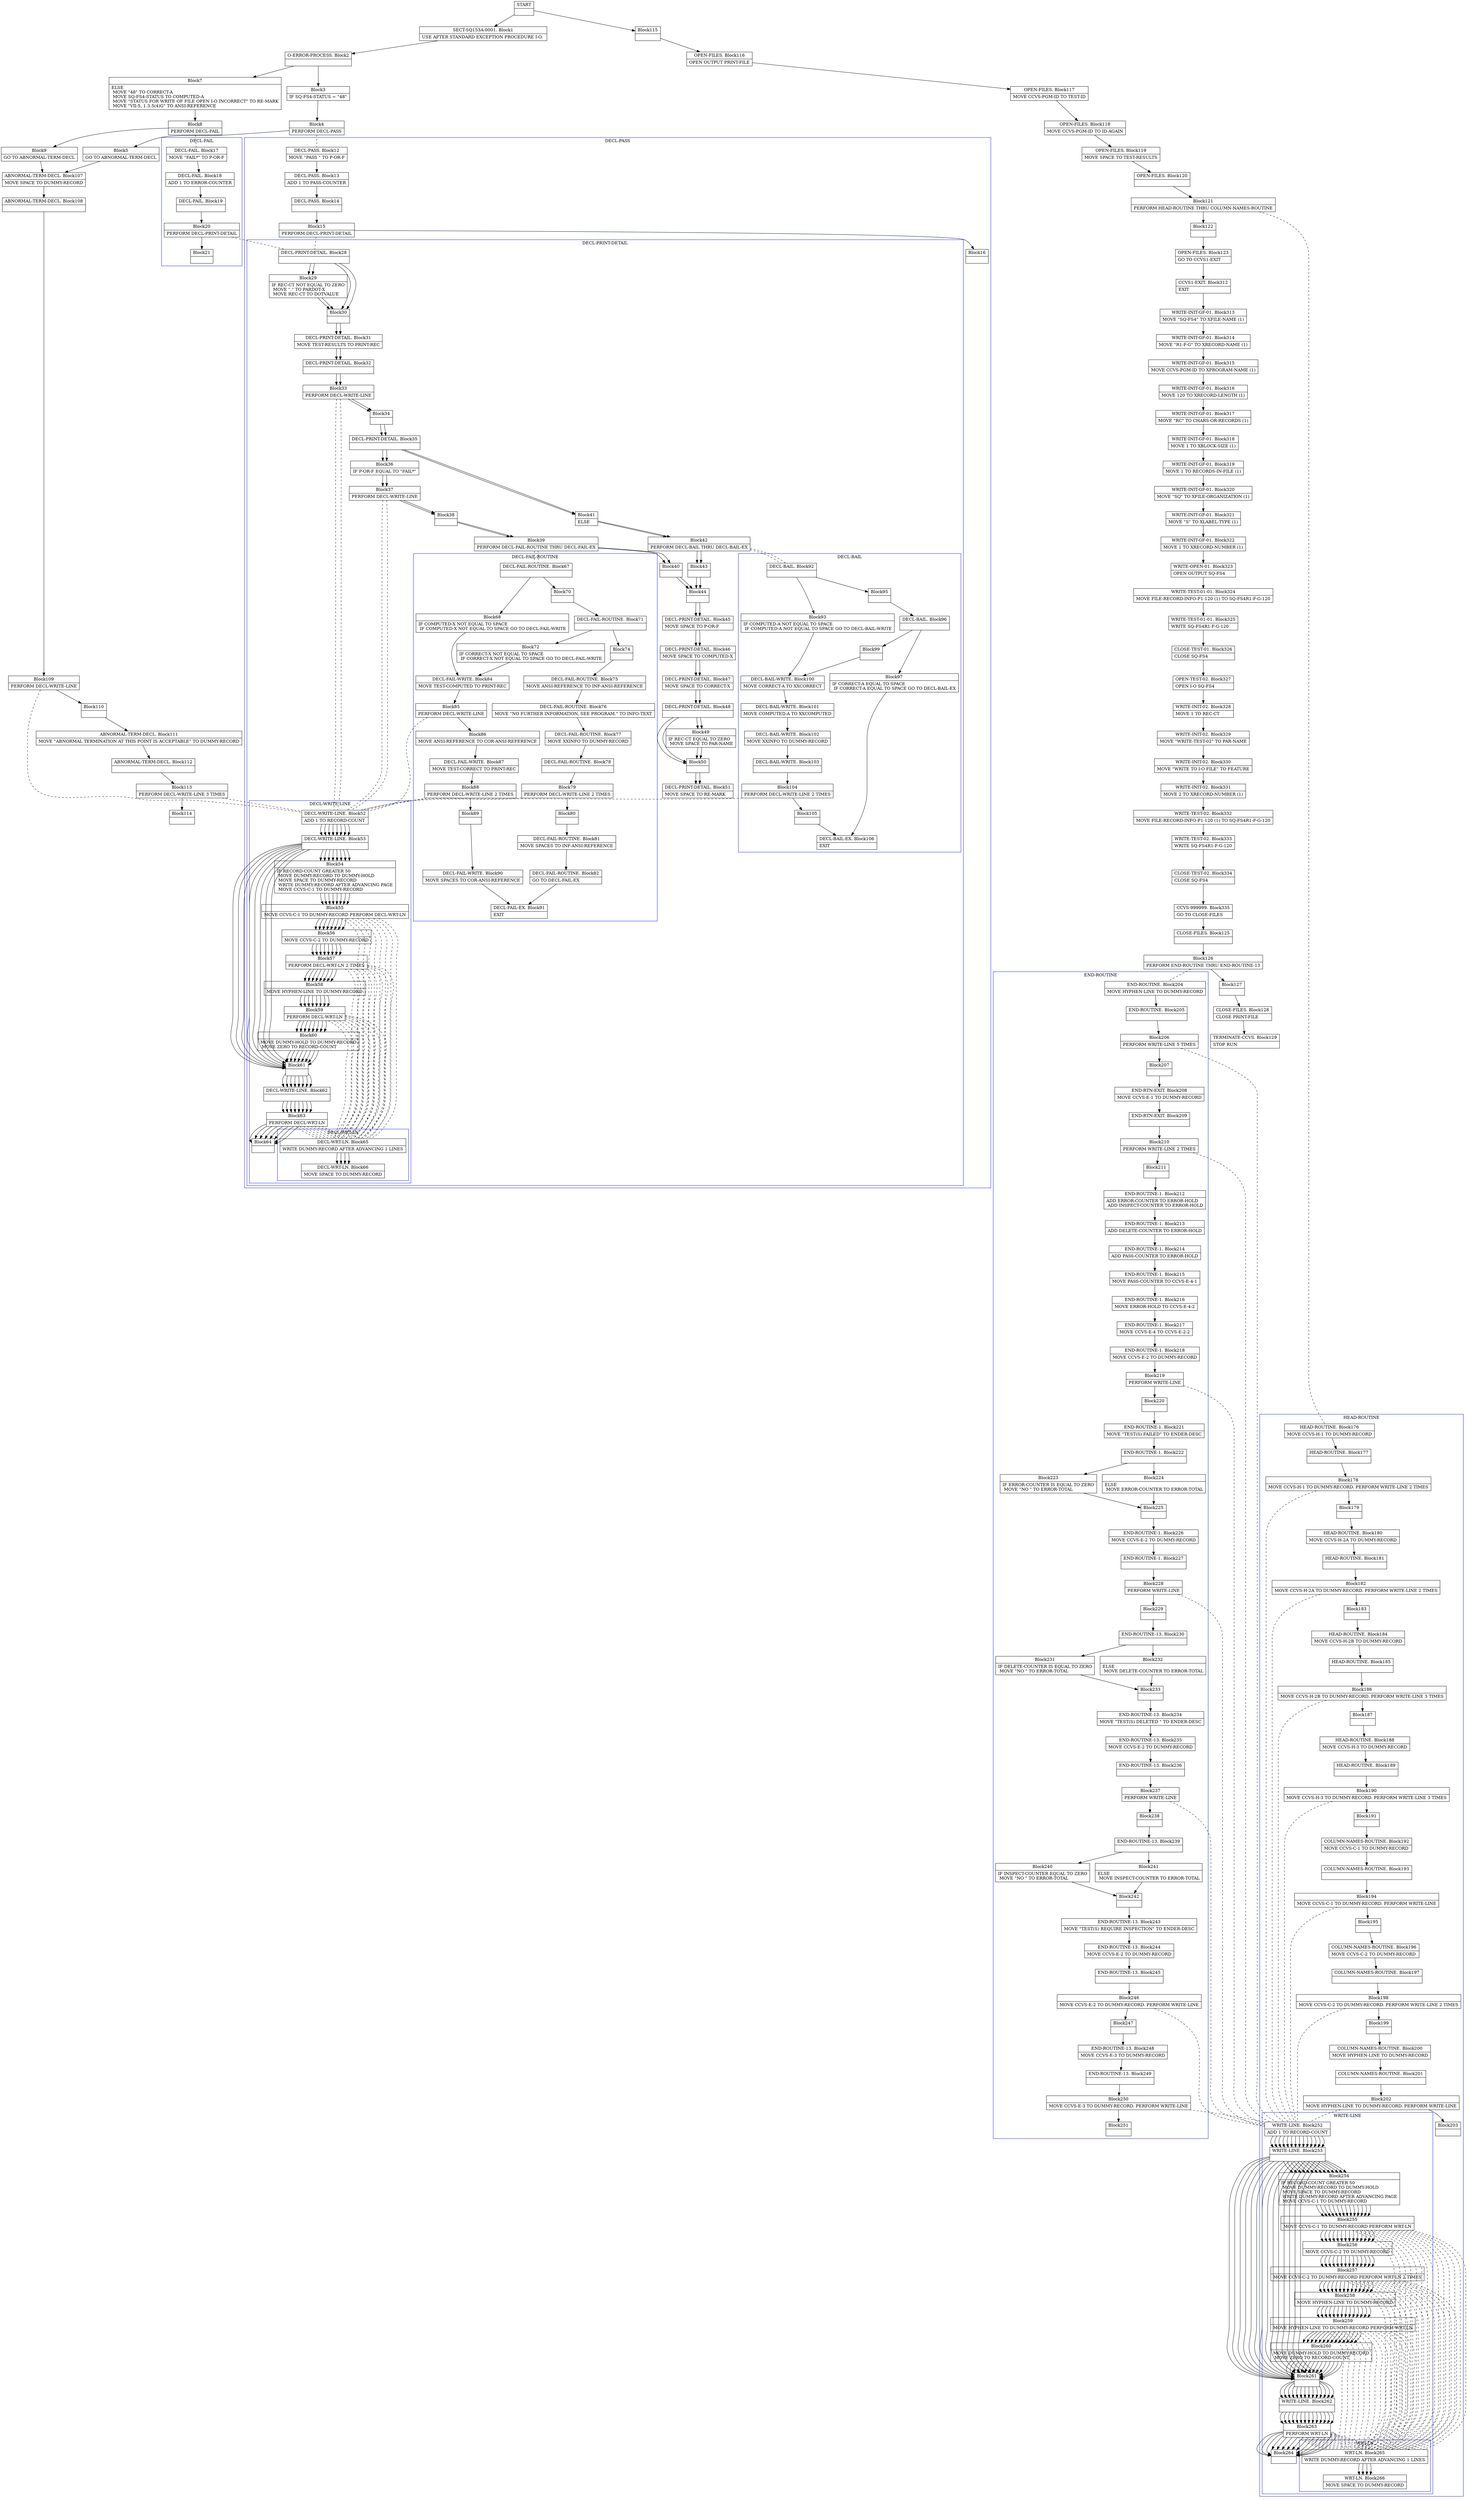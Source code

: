 digraph Cfg {
compound=true;
node [
shape = "record"
]

edge [
arrowtail = "empty"
]
Block0 [
label = "{START|}"
]
Block1 [
label = "{SECT-SQ153A-0001. Block1|    USE AFTER STANDARD EXCEPTION PROCEDURE I-O. \l}"
]
Block2 [
label = "{O-ERROR-PROCESS. Block2|}"
]
Block3 [
label = "{Block3|    IF SQ-FS4-STATUS = \"48\"\l}"
]
Block4 [
label = "{Block4|            PERFORM DECL-PASS\l}"
]
subgraph cluster_1{
color = blue;
label = "DECL-PASS";
Block12 [
label = "{DECL-PASS. Block12|    MOVE   \"PASS \" TO P-OR-F\l}"
]
Block13 [
label = "{DECL-PASS. Block13|    ADD     1 TO PASS-COUNTER\l}"
]
Block14 [
label = "{DECL-PASS. Block14|}"
]
Block15 [
label = "{Block15|    PERFORM DECL-PRINT-DETAIL\l}"
]
subgraph cluster_3{
color = blue;
label = "DECL-PRINT-DETAIL";
Block28 [
label = "{DECL-PRINT-DETAIL. Block28|}"
]
Block29 [
label = "{Block29|    IF REC-CT NOT EQUAL TO ZERO\l            MOVE \".\" TO PARDOT-X\l            MOVE REC-CT TO DOTVALUE\l}"
]
Block30 [
label = "{Block30|}"
]
Block31 [
label = "{DECL-PRINT-DETAIL. Block31|    MOVE    TEST-RESULTS TO PRINT-REC\l}"
]
Block32 [
label = "{DECL-PRINT-DETAIL. Block32|}"
]
Block33 [
label = "{Block33|    PERFORM DECL-WRITE-LINE\l}"
]
subgraph cluster_6{
color = blue;
label = "DECL-WRITE-LINE";
Block52 [
label = "{DECL-WRITE-LINE. Block52|    ADD     1 TO RECORD-COUNT\l}"
]
Block53 [
label = "{DECL-WRITE-LINE. Block53|}"
]
Block54 [
label = "{Block54|    IF RECORD-COUNT GREATER 50\l        MOVE    DUMMY-RECORD TO DUMMY-HOLD\l        MOVE    SPACE TO DUMMY-RECORD\l        WRITE   DUMMY-RECORD AFTER ADVANCING PAGE\l        MOVE    CCVS-C-1 TO DUMMY-RECORD\l}"
]
Block55 [
label = "{Block55|        MOVE    CCVS-C-1 TO DUMMY-RECORD PERFORM DECL-WRT-LN\l}"
]
subgraph cluster_10{
color = blue;
label = "DECL-WRT-LN";
Block65 [
label = "{DECL-WRT-LN. Block65|    WRITE   DUMMY-RECORD AFTER ADVANCING 1 LINES\l}"
]
Block66 [
label = "{DECL-WRT-LN. Block66|    MOVE    SPACE TO DUMMY-RECORD\l}"
]
Block65 -> Block66

}
Block55 -> Block65 [style=dashed, arrowhead=none]

Block56 [
label = "{Block56|        MOVE    CCVS-C-2 TO DUMMY-RECORD\l}"
]
Block57 [
label = "{Block57|        PERFORM DECL-WRT-LN 2 TIMES\l}"
]
subgraph cluster_11{
color = blue;
label = "DECL-WRT-LN";
Block65 [
label = "{DECL-WRT-LN. Block65|    WRITE   DUMMY-RECORD AFTER ADVANCING 1 LINES\l}"
]
Block66 [
label = "{DECL-WRT-LN. Block66|    MOVE    SPACE TO DUMMY-RECORD\l}"
]
Block65 -> Block66

}
Block57 -> Block65 [style=dashed, arrowhead=none]

Block58 [
label = "{Block58|        MOVE    HYPHEN-LINE TO DUMMY-RECORD\l}"
]
Block59 [
label = "{Block59|        PERFORM DECL-WRT-LN\l}"
]
subgraph cluster_12{
color = blue;
label = "DECL-WRT-LN";
Block65 [
label = "{DECL-WRT-LN. Block65|    WRITE   DUMMY-RECORD AFTER ADVANCING 1 LINES\l}"
]
Block66 [
label = "{DECL-WRT-LN. Block66|    MOVE    SPACE TO DUMMY-RECORD\l}"
]
Block65 -> Block66

}
Block59 -> Block65 [style=dashed, arrowhead=none]

Block60 [
label = "{Block60|        MOVE    DUMMY-HOLD TO DUMMY-RECORD\l        MOVE    ZERO TO RECORD-COUNT\l}"
]
Block61 [
label = "{Block61|}"
]
Block62 [
label = "{DECL-WRITE-LINE. Block62|}"
]
Block63 [
label = "{Block63|    PERFORM DECL-WRT-LN\l}"
]
subgraph cluster_13{
color = blue;
label = "DECL-WRT-LN";
Block65 [
label = "{DECL-WRT-LN. Block65|    WRITE   DUMMY-RECORD AFTER ADVANCING 1 LINES\l}"
]
Block66 [
label = "{DECL-WRT-LN. Block66|    MOVE    SPACE TO DUMMY-RECORD\l}"
]
Block65 -> Block66

}
Block63 -> Block65 [style=dashed, arrowhead=none]

Block64 [
label = "{Block64|}"
]
Block52 -> Block53
Block53 -> Block54
Block53 -> Block61
Block54 -> Block55
Block55 -> Block56
Block56 -> Block57
Block57 -> Block58
Block58 -> Block59
Block59 -> Block60
Block60 -> Block61
Block61 -> Block62
Block62 -> Block63
Block63 -> Block64

}
Block33 -> Block52 [style=dashed, arrowhead=none]

Block34 [
label = "{Block34|}"
]
Block35 [
label = "{DECL-PRINT-DETAIL. Block35|}"
]
Block36 [
label = "{Block36|    IF P-OR-F EQUAL TO \"FAIL*\"\l}"
]
Block37 [
label = "{Block37|        PERFORM DECL-WRITE-LINE\l}"
]
subgraph cluster_7{
color = blue;
label = "DECL-WRITE-LINE";
Block52 [
label = "{DECL-WRITE-LINE. Block52|    ADD     1 TO RECORD-COUNT\l}"
]
Block53 [
label = "{DECL-WRITE-LINE. Block53|}"
]
Block54 [
label = "{Block54|    IF RECORD-COUNT GREATER 50\l        MOVE    DUMMY-RECORD TO DUMMY-HOLD\l        MOVE    SPACE TO DUMMY-RECORD\l        WRITE   DUMMY-RECORD AFTER ADVANCING PAGE\l        MOVE    CCVS-C-1 TO DUMMY-RECORD\l}"
]
Block55 [
label = "{Block55|        MOVE    CCVS-C-1 TO DUMMY-RECORD PERFORM DECL-WRT-LN\l}"
]
Block55 -> Block65 [style=dashed, arrowhead=none]

Block56 [
label = "{Block56|        MOVE    CCVS-C-2 TO DUMMY-RECORD\l}"
]
Block57 [
label = "{Block57|        PERFORM DECL-WRT-LN 2 TIMES\l}"
]
Block57 -> Block65 [style=dashed, arrowhead=none]

Block58 [
label = "{Block58|        MOVE    HYPHEN-LINE TO DUMMY-RECORD\l}"
]
Block59 [
label = "{Block59|        PERFORM DECL-WRT-LN\l}"
]
Block59 -> Block65 [style=dashed, arrowhead=none]

Block60 [
label = "{Block60|        MOVE    DUMMY-HOLD TO DUMMY-RECORD\l        MOVE    ZERO TO RECORD-COUNT\l}"
]
Block61 [
label = "{Block61|}"
]
Block62 [
label = "{DECL-WRITE-LINE. Block62|}"
]
Block63 [
label = "{Block63|    PERFORM DECL-WRT-LN\l}"
]
Block63 -> Block65 [style=dashed, arrowhead=none]

Block64 [
label = "{Block64|}"
]
Block52 -> Block53
Block53 -> Block54
Block53 -> Block61
Block54 -> Block55
Block55 -> Block56
Block56 -> Block57
Block57 -> Block58
Block58 -> Block59
Block59 -> Block60
Block60 -> Block61
Block61 -> Block62
Block62 -> Block63
Block63 -> Block64

}
Block37 -> Block52 [style=dashed, arrowhead=none]

Block38 [
label = "{Block38|}"
]
Block39 [
label = "{Block39|        PERFORM DECL-FAIL-ROUTINE THRU DECL-FAIL-EX\l}"
]
subgraph cluster_8{
color = blue;
label = "DECL-FAIL-ROUTINE";
Block67 [
label = "{DECL-FAIL-ROUTINE. Block67|}"
]
Block68 [
label = "{Block68|    IF COMPUTED-X NOT EQUAL TO SPACE\l    IF COMPUTED-X NOT EQUAL TO SPACE GO TO DECL-FAIL-WRITE\l}"
]
Block84 [
label = "{DECL-FAIL-WRITE. Block84|    MOVE    TEST-COMPUTED TO PRINT-REC\l}"
]
Block85 [
label = "{Block85|    PERFORM DECL-WRITE-LINE\l}"
]
subgraph cluster_15{
color = blue;
label = "DECL-WRITE-LINE";
Block52 [
label = "{DECL-WRITE-LINE. Block52|    ADD     1 TO RECORD-COUNT\l}"
]
Block53 [
label = "{DECL-WRITE-LINE. Block53|}"
]
Block54 [
label = "{Block54|    IF RECORD-COUNT GREATER 50\l        MOVE    DUMMY-RECORD TO DUMMY-HOLD\l        MOVE    SPACE TO DUMMY-RECORD\l        WRITE   DUMMY-RECORD AFTER ADVANCING PAGE\l        MOVE    CCVS-C-1 TO DUMMY-RECORD\l}"
]
Block55 [
label = "{Block55|        MOVE    CCVS-C-1 TO DUMMY-RECORD PERFORM DECL-WRT-LN\l}"
]
Block55 -> Block65 [style=dashed, arrowhead=none]

Block56 [
label = "{Block56|        MOVE    CCVS-C-2 TO DUMMY-RECORD\l}"
]
Block57 [
label = "{Block57|        PERFORM DECL-WRT-LN 2 TIMES\l}"
]
Block57 -> Block65 [style=dashed, arrowhead=none]

Block58 [
label = "{Block58|        MOVE    HYPHEN-LINE TO DUMMY-RECORD\l}"
]
Block59 [
label = "{Block59|        PERFORM DECL-WRT-LN\l}"
]
Block59 -> Block65 [style=dashed, arrowhead=none]

Block60 [
label = "{Block60|        MOVE    DUMMY-HOLD TO DUMMY-RECORD\l        MOVE    ZERO TO RECORD-COUNT\l}"
]
Block61 [
label = "{Block61|}"
]
Block62 [
label = "{DECL-WRITE-LINE. Block62|}"
]
Block63 [
label = "{Block63|    PERFORM DECL-WRT-LN\l}"
]
Block63 -> Block65 [style=dashed, arrowhead=none]

Block64 [
label = "{Block64|}"
]
Block52 -> Block53
Block53 -> Block54
Block53 -> Block61
Block54 -> Block55
Block55 -> Block56
Block56 -> Block57
Block57 -> Block58
Block58 -> Block59
Block59 -> Block60
Block60 -> Block61
Block61 -> Block62
Block62 -> Block63
Block63 -> Block64

}
Block85 -> Block52 [style=dashed, arrowhead=none]

Block86 [
label = "{Block86|    MOVE    ANSI-REFERENCE TO COR-ANSI-REFERENCE\l}"
]
Block87 [
label = "{DECL-FAIL-WRITE. Block87|    MOVE    TEST-CORRECT TO PRINT-REC\l}"
]
Block88 [
label = "{Block88|    PERFORM DECL-WRITE-LINE 2 TIMES\l}"
]
subgraph cluster_16{
color = blue;
label = "DECL-WRITE-LINE";
Block52 [
label = "{DECL-WRITE-LINE. Block52|    ADD     1 TO RECORD-COUNT\l}"
]
Block53 [
label = "{DECL-WRITE-LINE. Block53|}"
]
Block54 [
label = "{Block54|    IF RECORD-COUNT GREATER 50\l        MOVE    DUMMY-RECORD TO DUMMY-HOLD\l        MOVE    SPACE TO DUMMY-RECORD\l        WRITE   DUMMY-RECORD AFTER ADVANCING PAGE\l        MOVE    CCVS-C-1 TO DUMMY-RECORD\l}"
]
Block55 [
label = "{Block55|        MOVE    CCVS-C-1 TO DUMMY-RECORD PERFORM DECL-WRT-LN\l}"
]
Block55 -> Block65 [style=dashed, arrowhead=none]

Block56 [
label = "{Block56|        MOVE    CCVS-C-2 TO DUMMY-RECORD\l}"
]
Block57 [
label = "{Block57|        PERFORM DECL-WRT-LN 2 TIMES\l}"
]
Block57 -> Block65 [style=dashed, arrowhead=none]

Block58 [
label = "{Block58|        MOVE    HYPHEN-LINE TO DUMMY-RECORD\l}"
]
Block59 [
label = "{Block59|        PERFORM DECL-WRT-LN\l}"
]
Block59 -> Block65 [style=dashed, arrowhead=none]

Block60 [
label = "{Block60|        MOVE    DUMMY-HOLD TO DUMMY-RECORD\l        MOVE    ZERO TO RECORD-COUNT\l}"
]
Block61 [
label = "{Block61|}"
]
Block62 [
label = "{DECL-WRITE-LINE. Block62|}"
]
Block63 [
label = "{Block63|    PERFORM DECL-WRT-LN\l}"
]
Block63 -> Block65 [style=dashed, arrowhead=none]

Block64 [
label = "{Block64|}"
]
Block52 -> Block53
Block53 -> Block54
Block53 -> Block61
Block54 -> Block55
Block55 -> Block56
Block56 -> Block57
Block57 -> Block58
Block58 -> Block59
Block59 -> Block60
Block60 -> Block61
Block61 -> Block62
Block62 -> Block63
Block63 -> Block64

}
Block88 -> Block52 [style=dashed, arrowhead=none]

Block89 [
label = "{Block89|}"
]
Block90 [
label = "{DECL-FAIL-WRITE. Block90|    MOVE    SPACES TO COR-ANSI-REFERENCE\l}"
]
Block91 [
label = "{DECL-FAIL-EX. Block91|    EXIT\l}"
]
Block70 [
label = "{Block70|}"
]
Block71 [
label = "{DECL-FAIL-ROUTINE. Block71|}"
]
Block72 [
label = "{Block72|    IF CORRECT-X NOT EQUAL TO SPACE\l    IF CORRECT-X NOT EQUAL TO SPACE GO TO DECL-FAIL-WRITE\l}"
]
Block74 [
label = "{Block74|}"
]
Block75 [
label = "{DECL-FAIL-ROUTINE. Block75|    MOVE    ANSI-REFERENCE TO INF-ANSI-REFERENCE\l}"
]
Block76 [
label = "{DECL-FAIL-ROUTINE. Block76|    MOVE   \"NO FURTHER INFORMATION, SEE PROGRAM.\" TO INFO-TEXT\l}"
]
Block77 [
label = "{DECL-FAIL-ROUTINE. Block77|    MOVE    XXINFO TO DUMMY-RECORD\l}"
]
Block78 [
label = "{DECL-FAIL-ROUTINE. Block78|}"
]
Block79 [
label = "{Block79|    PERFORM DECL-WRITE-LINE 2 TIMES\l}"
]
subgraph cluster_14{
color = blue;
label = "DECL-WRITE-LINE";
Block52 [
label = "{DECL-WRITE-LINE. Block52|    ADD     1 TO RECORD-COUNT\l}"
]
Block53 [
label = "{DECL-WRITE-LINE. Block53|}"
]
Block54 [
label = "{Block54|    IF RECORD-COUNT GREATER 50\l        MOVE    DUMMY-RECORD TO DUMMY-HOLD\l        MOVE    SPACE TO DUMMY-RECORD\l        WRITE   DUMMY-RECORD AFTER ADVANCING PAGE\l        MOVE    CCVS-C-1 TO DUMMY-RECORD\l}"
]
Block55 [
label = "{Block55|        MOVE    CCVS-C-1 TO DUMMY-RECORD PERFORM DECL-WRT-LN\l}"
]
Block55 -> Block65 [style=dashed, arrowhead=none]

Block56 [
label = "{Block56|        MOVE    CCVS-C-2 TO DUMMY-RECORD\l}"
]
Block57 [
label = "{Block57|        PERFORM DECL-WRT-LN 2 TIMES\l}"
]
Block57 -> Block65 [style=dashed, arrowhead=none]

Block58 [
label = "{Block58|        MOVE    HYPHEN-LINE TO DUMMY-RECORD\l}"
]
Block59 [
label = "{Block59|        PERFORM DECL-WRT-LN\l}"
]
Block59 -> Block65 [style=dashed, arrowhead=none]

Block60 [
label = "{Block60|        MOVE    DUMMY-HOLD TO DUMMY-RECORD\l        MOVE    ZERO TO RECORD-COUNT\l}"
]
Block61 [
label = "{Block61|}"
]
Block62 [
label = "{DECL-WRITE-LINE. Block62|}"
]
Block63 [
label = "{Block63|    PERFORM DECL-WRT-LN\l}"
]
Block63 -> Block65 [style=dashed, arrowhead=none]

Block64 [
label = "{Block64|}"
]
Block52 -> Block53
Block53 -> Block54
Block53 -> Block61
Block54 -> Block55
Block55 -> Block56
Block56 -> Block57
Block57 -> Block58
Block58 -> Block59
Block59 -> Block60
Block60 -> Block61
Block61 -> Block62
Block62 -> Block63
Block63 -> Block64

}
Block79 -> Block52 [style=dashed, arrowhead=none]

Block80 [
label = "{Block80|}"
]
Block81 [
label = "{DECL-FAIL-ROUTINE. Block81|    MOVE    SPACES TO INF-ANSI-REFERENCE\l}"
]
Block82 [
label = "{DECL-FAIL-ROUTINE. Block82|    GO TO   DECL-FAIL-EX\l}"
]
Block67 -> Block68
Block67 -> Block70
Block68 -> Block84
Block84 -> Block85
Block85 -> Block86
Block86 -> Block87
Block87 -> Block88
Block88 -> Block89
Block89 -> Block90
Block90 -> Block91
Block70 -> Block71
Block71 -> Block72
Block71 -> Block74
Block72 -> Block84
Block74 -> Block75
Block75 -> Block76
Block76 -> Block77
Block77 -> Block78
Block78 -> Block79
Block79 -> Block80
Block80 -> Block81
Block81 -> Block82
Block82 -> Block91

}
Block39 -> Block67 [style=dashed, arrowhead=none]

Block40 [
label = "{Block40|}"
]
Block44 [
label = "{Block44|}"
]
Block45 [
label = "{DECL-PRINT-DETAIL. Block45|    MOVE    SPACE TO P-OR-F\l}"
]
Block46 [
label = "{DECL-PRINT-DETAIL. Block46|    MOVE    SPACE TO COMPUTED-X\l}"
]
Block47 [
label = "{DECL-PRINT-DETAIL. Block47|    MOVE    SPACE TO CORRECT-X\l}"
]
Block48 [
label = "{DECL-PRINT-DETAIL. Block48|}"
]
Block49 [
label = "{Block49|    IF REC-CT EQUAL TO ZERO\l        MOVE    SPACE TO PAR-NAME\l}"
]
Block50 [
label = "{Block50|}"
]
Block51 [
label = "{DECL-PRINT-DETAIL. Block51|    MOVE    SPACE TO RE-MARK\l}"
]
Block41 [
label = "{Block41|    ELSE\l}"
]
Block42 [
label = "{Block42|        PERFORM DECL-BAIL THRU DECL-BAIL-EX\l}"
]
subgraph cluster_9{
color = blue;
label = "DECL-BAIL";
Block92 [
label = "{DECL-BAIL. Block92|}"
]
Block93 [
label = "{Block93|    IF COMPUTED-A NOT EQUAL TO SPACE\l    IF COMPUTED-A NOT EQUAL TO SPACE GO TO DECL-BAIL-WRITE\l}"
]
Block100 [
label = "{DECL-BAIL-WRITE. Block100|    MOVE    CORRECT-A TO XXCORRECT\l}"
]
Block101 [
label = "{DECL-BAIL-WRITE. Block101|    MOVE    COMPUTED-A TO XXCOMPUTED\l}"
]
Block102 [
label = "{DECL-BAIL-WRITE. Block102|    MOVE    XXINFO TO DUMMY-RECORD\l}"
]
Block103 [
label = "{DECL-BAIL-WRITE. Block103|}"
]
Block104 [
label = "{Block104|    PERFORM DECL-WRITE-LINE 2 TIMES\l}"
]
subgraph cluster_17{
color = blue;
label = "DECL-WRITE-LINE";
Block52 [
label = "{DECL-WRITE-LINE. Block52|    ADD     1 TO RECORD-COUNT\l}"
]
Block53 [
label = "{DECL-WRITE-LINE. Block53|}"
]
Block54 [
label = "{Block54|    IF RECORD-COUNT GREATER 50\l        MOVE    DUMMY-RECORD TO DUMMY-HOLD\l        MOVE    SPACE TO DUMMY-RECORD\l        WRITE   DUMMY-RECORD AFTER ADVANCING PAGE\l        MOVE    CCVS-C-1 TO DUMMY-RECORD\l}"
]
Block55 [
label = "{Block55|        MOVE    CCVS-C-1 TO DUMMY-RECORD PERFORM DECL-WRT-LN\l}"
]
Block55 -> Block65 [style=dashed, arrowhead=none]

Block56 [
label = "{Block56|        MOVE    CCVS-C-2 TO DUMMY-RECORD\l}"
]
Block57 [
label = "{Block57|        PERFORM DECL-WRT-LN 2 TIMES\l}"
]
Block57 -> Block65 [style=dashed, arrowhead=none]

Block58 [
label = "{Block58|        MOVE    HYPHEN-LINE TO DUMMY-RECORD\l}"
]
Block59 [
label = "{Block59|        PERFORM DECL-WRT-LN\l}"
]
Block59 -> Block65 [style=dashed, arrowhead=none]

Block60 [
label = "{Block60|        MOVE    DUMMY-HOLD TO DUMMY-RECORD\l        MOVE    ZERO TO RECORD-COUNT\l}"
]
Block61 [
label = "{Block61|}"
]
Block62 [
label = "{DECL-WRITE-LINE. Block62|}"
]
Block63 [
label = "{Block63|    PERFORM DECL-WRT-LN\l}"
]
Block63 -> Block65 [style=dashed, arrowhead=none]

Block64 [
label = "{Block64|}"
]
Block52 -> Block53
Block53 -> Block54
Block53 -> Block61
Block54 -> Block55
Block55 -> Block56
Block56 -> Block57
Block57 -> Block58
Block58 -> Block59
Block59 -> Block60
Block60 -> Block61
Block61 -> Block62
Block62 -> Block63
Block63 -> Block64

}
Block104 -> Block52 [style=dashed, arrowhead=none]

Block105 [
label = "{Block105|}"
]
Block106 [
label = "{DECL-BAIL-EX. Block106|    EXIT\l}"
]
Block95 [
label = "{Block95|}"
]
Block96 [
label = "{DECL-BAIL. Block96|}"
]
Block97 [
label = "{Block97|    IF CORRECT-A EQUAL TO SPACE\l    IF CORRECT-A EQUAL TO SPACE GO TO DECL-BAIL-EX\l}"
]
Block99 [
label = "{Block99|}"
]
Block92 -> Block93
Block92 -> Block95
Block93 -> Block100
Block100 -> Block101
Block101 -> Block102
Block102 -> Block103
Block103 -> Block104
Block104 -> Block105
Block105 -> Block106
Block95 -> Block96
Block96 -> Block97
Block96 -> Block99
Block97 -> Block106
Block99 -> Block100

}
Block42 -> Block92 [style=dashed, arrowhead=none]

Block43 [
label = "{Block43|}"
]
Block28 -> Block29
Block28 -> Block30
Block29 -> Block30
Block30 -> Block31
Block31 -> Block32
Block32 -> Block33
Block33 -> Block34
Block34 -> Block35
Block35 -> Block36
Block35 -> Block41
Block36 -> Block37
Block37 -> Block38
Block38 -> Block39
Block39 -> Block40
Block40 -> Block44
Block44 -> Block45
Block45 -> Block46
Block46 -> Block47
Block47 -> Block48
Block48 -> Block49
Block48 -> Block50
Block49 -> Block50
Block50 -> Block51
Block41 -> Block42
Block42 -> Block43
Block43 -> Block44

}
Block15 -> Block28 [style=dashed, arrowhead=none]

Block16 [
label = "{Block16|}"
]
Block12 -> Block13
Block13 -> Block14
Block14 -> Block15
Block15 -> Block16

}
Block4 -> Block12 [style=dashed, arrowhead=none]

Block5 [
label = "{Block5|            GO TO ABNORMAL-TERM-DECL\l}"
]
Block107 [
label = "{ABNORMAL-TERM-DECL. Block107|    MOVE SPACE TO DUMMY-RECORD\l}"
]
Block108 [
label = "{ABNORMAL-TERM-DECL. Block108|}"
]
Block109 [
label = "{Block109|    PERFORM DECL-WRITE-LINE\l}"
]
subgraph cluster_18{
color = blue;
label = "DECL-WRITE-LINE";
Block52 [
label = "{DECL-WRITE-LINE. Block52|    ADD     1 TO RECORD-COUNT\l}"
]
Block53 [
label = "{DECL-WRITE-LINE. Block53|}"
]
Block54 [
label = "{Block54|    IF RECORD-COUNT GREATER 50\l        MOVE    DUMMY-RECORD TO DUMMY-HOLD\l        MOVE    SPACE TO DUMMY-RECORD\l        WRITE   DUMMY-RECORD AFTER ADVANCING PAGE\l        MOVE    CCVS-C-1 TO DUMMY-RECORD\l}"
]
Block55 [
label = "{Block55|        MOVE    CCVS-C-1 TO DUMMY-RECORD PERFORM DECL-WRT-LN\l}"
]
Block55 -> Block65 [style=dashed, arrowhead=none]

Block56 [
label = "{Block56|        MOVE    CCVS-C-2 TO DUMMY-RECORD\l}"
]
Block57 [
label = "{Block57|        PERFORM DECL-WRT-LN 2 TIMES\l}"
]
Block57 -> Block65 [style=dashed, arrowhead=none]

Block58 [
label = "{Block58|        MOVE    HYPHEN-LINE TO DUMMY-RECORD\l}"
]
Block59 [
label = "{Block59|        PERFORM DECL-WRT-LN\l}"
]
Block59 -> Block65 [style=dashed, arrowhead=none]

Block60 [
label = "{Block60|        MOVE    DUMMY-HOLD TO DUMMY-RECORD\l        MOVE    ZERO TO RECORD-COUNT\l}"
]
Block61 [
label = "{Block61|}"
]
Block62 [
label = "{DECL-WRITE-LINE. Block62|}"
]
Block63 [
label = "{Block63|    PERFORM DECL-WRT-LN\l}"
]
Block63 -> Block65 [style=dashed, arrowhead=none]

Block64 [
label = "{Block64|}"
]
Block52 -> Block53
Block53 -> Block54
Block53 -> Block61
Block54 -> Block55
Block55 -> Block56
Block56 -> Block57
Block57 -> Block58
Block58 -> Block59
Block59 -> Block60
Block60 -> Block61
Block61 -> Block62
Block62 -> Block63
Block63 -> Block64

}
Block109 -> Block52 [style=dashed, arrowhead=none]

Block110 [
label = "{Block110|}"
]
Block111 [
label = "{ABNORMAL-TERM-DECL. Block111|    MOVE \"ABNORMAL TERMINATION AT THIS POINT IS ACCEPTABLE\"              TO DUMMY-RECORD\l}"
]
Block112 [
label = "{ABNORMAL-TERM-DECL. Block112|}"
]
Block113 [
label = "{Block113|    PERFORM DECL-WRITE-LINE 3 TIMES\l}"
]
subgraph cluster_19{
color = blue;
label = "DECL-WRITE-LINE";
Block52 [
label = "{DECL-WRITE-LINE. Block52|    ADD     1 TO RECORD-COUNT\l}"
]
Block53 [
label = "{DECL-WRITE-LINE. Block53|}"
]
Block54 [
label = "{Block54|    IF RECORD-COUNT GREATER 50\l        MOVE    DUMMY-RECORD TO DUMMY-HOLD\l        MOVE    SPACE TO DUMMY-RECORD\l        WRITE   DUMMY-RECORD AFTER ADVANCING PAGE\l        MOVE    CCVS-C-1 TO DUMMY-RECORD\l}"
]
Block55 [
label = "{Block55|        MOVE    CCVS-C-1 TO DUMMY-RECORD PERFORM DECL-WRT-LN\l}"
]
Block55 -> Block65 [style=dashed, arrowhead=none]

Block56 [
label = "{Block56|        MOVE    CCVS-C-2 TO DUMMY-RECORD\l}"
]
Block57 [
label = "{Block57|        PERFORM DECL-WRT-LN 2 TIMES\l}"
]
Block57 -> Block65 [style=dashed, arrowhead=none]

Block58 [
label = "{Block58|        MOVE    HYPHEN-LINE TO DUMMY-RECORD\l}"
]
Block59 [
label = "{Block59|        PERFORM DECL-WRT-LN\l}"
]
Block59 -> Block65 [style=dashed, arrowhead=none]

Block60 [
label = "{Block60|        MOVE    DUMMY-HOLD TO DUMMY-RECORD\l        MOVE    ZERO TO RECORD-COUNT\l}"
]
Block61 [
label = "{Block61|}"
]
Block62 [
label = "{DECL-WRITE-LINE. Block62|}"
]
Block63 [
label = "{Block63|    PERFORM DECL-WRT-LN\l}"
]
Block63 -> Block65 [style=dashed, arrowhead=none]

Block64 [
label = "{Block64|}"
]
Block52 -> Block53
Block53 -> Block54
Block53 -> Block61
Block54 -> Block55
Block55 -> Block56
Block56 -> Block57
Block57 -> Block58
Block58 -> Block59
Block59 -> Block60
Block60 -> Block61
Block61 -> Block62
Block62 -> Block63
Block63 -> Block64

}
Block113 -> Block52 [style=dashed, arrowhead=none]

Block114 [
label = "{Block114|}"
]
Block7 [
label = "{Block7|    ELSE\l            MOVE \"48\" TO CORRECT-A\l            MOVE SQ-FS4-STATUS TO COMPUTED-A\l            MOVE \"STATUS FOR WRITE OF FILE OPEN I-O INCORRECT\"                      TO RE-MARK\l            MOVE \"VII-5, 1.3.5(4)G\" TO ANSI-REFERENCE\l}"
]
Block8 [
label = "{Block8|            PERFORM DECL-FAIL\l}"
]
subgraph cluster_2{
color = blue;
label = "DECL-FAIL";
Block17 [
label = "{DECL-FAIL. Block17|    MOVE   \"FAIL*\" TO P-OR-F\l}"
]
Block18 [
label = "{DECL-FAIL. Block18|    ADD     1 TO ERROR-COUNTER\l}"
]
Block19 [
label = "{DECL-FAIL. Block19|}"
]
Block20 [
label = "{Block20|    PERFORM DECL-PRINT-DETAIL\l}"
]
subgraph cluster_4{
color = blue;
label = "DECL-PRINT-DETAIL";
Block28 [
label = "{DECL-PRINT-DETAIL. Block28|}"
]
Block29 [
label = "{Block29|    IF REC-CT NOT EQUAL TO ZERO\l            MOVE \".\" TO PARDOT-X\l            MOVE REC-CT TO DOTVALUE\l}"
]
Block30 [
label = "{Block30|}"
]
Block31 [
label = "{DECL-PRINT-DETAIL. Block31|    MOVE    TEST-RESULTS TO PRINT-REC\l}"
]
Block32 [
label = "{DECL-PRINT-DETAIL. Block32|}"
]
Block33 [
label = "{Block33|    PERFORM DECL-WRITE-LINE\l}"
]
Block33 -> Block52 [style=dashed, arrowhead=none]

Block34 [
label = "{Block34|}"
]
Block35 [
label = "{DECL-PRINT-DETAIL. Block35|}"
]
Block36 [
label = "{Block36|    IF P-OR-F EQUAL TO \"FAIL*\"\l}"
]
Block37 [
label = "{Block37|        PERFORM DECL-WRITE-LINE\l}"
]
Block37 -> Block52 [style=dashed, arrowhead=none]

Block38 [
label = "{Block38|}"
]
Block39 [
label = "{Block39|        PERFORM DECL-FAIL-ROUTINE THRU DECL-FAIL-EX\l}"
]
Block39 -> Block67 [style=dashed, arrowhead=none]

Block40 [
label = "{Block40|}"
]
Block44 [
label = "{Block44|}"
]
Block45 [
label = "{DECL-PRINT-DETAIL. Block45|    MOVE    SPACE TO P-OR-F\l}"
]
Block46 [
label = "{DECL-PRINT-DETAIL. Block46|    MOVE    SPACE TO COMPUTED-X\l}"
]
Block47 [
label = "{DECL-PRINT-DETAIL. Block47|    MOVE    SPACE TO CORRECT-X\l}"
]
Block48 [
label = "{DECL-PRINT-DETAIL. Block48|}"
]
Block49 [
label = "{Block49|    IF REC-CT EQUAL TO ZERO\l        MOVE    SPACE TO PAR-NAME\l}"
]
Block50 [
label = "{Block50|}"
]
Block51 [
label = "{DECL-PRINT-DETAIL. Block51|    MOVE    SPACE TO RE-MARK\l}"
]
Block41 [
label = "{Block41|    ELSE\l}"
]
Block42 [
label = "{Block42|        PERFORM DECL-BAIL THRU DECL-BAIL-EX\l}"
]
Block42 -> Block92 [style=dashed, arrowhead=none]

Block43 [
label = "{Block43|}"
]
Block28 -> Block29
Block28 -> Block30
Block29 -> Block30
Block30 -> Block31
Block31 -> Block32
Block32 -> Block33
Block33 -> Block34
Block34 -> Block35
Block35 -> Block36
Block35 -> Block41
Block36 -> Block37
Block37 -> Block38
Block38 -> Block39
Block39 -> Block40
Block40 -> Block44
Block44 -> Block45
Block45 -> Block46
Block46 -> Block47
Block47 -> Block48
Block48 -> Block49
Block48 -> Block50
Block49 -> Block50
Block50 -> Block51
Block41 -> Block42
Block42 -> Block43
Block43 -> Block44

}
Block20 -> Block28 [style=dashed, arrowhead=none]

Block21 [
label = "{Block21|}"
]
Block17 -> Block18
Block18 -> Block19
Block19 -> Block20
Block20 -> Block21

}
Block8 -> Block17 [style=dashed, arrowhead=none]

Block9 [
label = "{Block9|            GO TO ABNORMAL-TERM-DECL\l}"
]
Block115 [
label = "{Block115|}"
]
Block116 [
label = "{OPEN-FILES. Block116|    OPEN    OUTPUT PRINT-FILE\l}"
]
Block117 [
label = "{OPEN-FILES. Block117|    MOVE    CCVS-PGM-ID TO TEST-ID\l}"
]
Block118 [
label = "{OPEN-FILES. Block118|    MOVE    CCVS-PGM-ID TO ID-AGAIN\l}"
]
Block119 [
label = "{OPEN-FILES. Block119|    MOVE    SPACE TO TEST-RESULTS\l}"
]
Block120 [
label = "{OPEN-FILES. Block120|}"
]
Block121 [
label = "{Block121|    PERFORM HEAD-ROUTINE THRU COLUMN-NAMES-ROUTINE\l}"
]
subgraph cluster_20{
color = blue;
label = "HEAD-ROUTINE";
Block176 [
label = "{HEAD-ROUTINE. Block176|    MOVE CCVS-H-1  TO DUMMY-RECORD\l}"
]
Block177 [
label = "{HEAD-ROUTINE. Block177|}"
]
Block178 [
label = "{Block178|    MOVE CCVS-H-1  TO DUMMY-RECORD. PERFORM WRITE-LINE 2 TIMES\l}"
]
subgraph cluster_30{
color = blue;
label = "WRITE-LINE";
Block252 [
label = "{WRITE-LINE. Block252|    ADD     1 TO RECORD-COUNT\l}"
]
Block253 [
label = "{WRITE-LINE. Block253|}"
]
Block254 [
label = "{Block254|    IF RECORD-COUNT GREATER 50\l        MOVE  DUMMY-RECORD TO DUMMY-HOLD\l        MOVE  SPACE TO DUMMY-RECORD\l        WRITE DUMMY-RECORD AFTER ADVANCING PAGE\l        MOVE  CCVS-C-1 TO DUMMY-RECORD\l}"
]
Block255 [
label = "{Block255|        MOVE  CCVS-C-1 TO DUMMY-RECORD PERFORM WRT-LN\l}"
]
subgraph cluster_44{
color = blue;
label = "WRT-LN";
Block265 [
label = "{WRT-LN. Block265|    WRITE   DUMMY-RECORD AFTER ADVANCING 1 LINES\l}"
]
Block266 [
label = "{WRT-LN. Block266|    MOVE    SPACE TO DUMMY-RECORD\l}"
]
Block265 -> Block266

}
Block255 -> Block265 [style=dashed, arrowhead=none]

Block256 [
label = "{Block256|        MOVE  CCVS-C-2 TO DUMMY-RECORD\l}"
]
Block257 [
label = "{Block257|        MOVE  CCVS-C-2 TO DUMMY-RECORD PERFORM WRT-LN 2 TIMES\l}"
]
subgraph cluster_45{
color = blue;
label = "WRT-LN";
Block265 [
label = "{WRT-LN. Block265|    WRITE   DUMMY-RECORD AFTER ADVANCING 1 LINES\l}"
]
Block266 [
label = "{WRT-LN. Block266|    MOVE    SPACE TO DUMMY-RECORD\l}"
]
Block265 -> Block266

}
Block257 -> Block265 [style=dashed, arrowhead=none]

Block258 [
label = "{Block258|        MOVE  HYPHEN-LINE TO DUMMY-RECORD\l}"
]
Block259 [
label = "{Block259|        MOVE  HYPHEN-LINE TO DUMMY-RECORD PERFORM WRT-LN\l}"
]
subgraph cluster_46{
color = blue;
label = "WRT-LN";
Block265 [
label = "{WRT-LN. Block265|    WRITE   DUMMY-RECORD AFTER ADVANCING 1 LINES\l}"
]
Block266 [
label = "{WRT-LN. Block266|    MOVE    SPACE TO DUMMY-RECORD\l}"
]
Block265 -> Block266

}
Block259 -> Block265 [style=dashed, arrowhead=none]

Block260 [
label = "{Block260|        MOVE  DUMMY-HOLD TO DUMMY-RECORD\l        MOVE  ZERO TO RECORD-COUNT\l}"
]
Block261 [
label = "{Block261|}"
]
Block262 [
label = "{WRITE-LINE. Block262|}"
]
Block263 [
label = "{Block263|    PERFORM WRT-LN\l}"
]
subgraph cluster_47{
color = blue;
label = "WRT-LN";
Block265 [
label = "{WRT-LN. Block265|    WRITE   DUMMY-RECORD AFTER ADVANCING 1 LINES\l}"
]
Block266 [
label = "{WRT-LN. Block266|    MOVE    SPACE TO DUMMY-RECORD\l}"
]
Block265 -> Block266

}
Block263 -> Block265 [style=dashed, arrowhead=none]

Block264 [
label = "{Block264|}"
]
Block252 -> Block253
Block253 -> Block254
Block253 -> Block261
Block254 -> Block255
Block255 -> Block256
Block256 -> Block257
Block257 -> Block258
Block258 -> Block259
Block259 -> Block260
Block260 -> Block261
Block261 -> Block262
Block262 -> Block263
Block263 -> Block264

}
Block178 -> Block252 [style=dashed, arrowhead=none]

Block179 [
label = "{Block179|}"
]
Block180 [
label = "{HEAD-ROUTINE. Block180|    MOVE CCVS-H-2A TO DUMMY-RECORD\l}"
]
Block181 [
label = "{HEAD-ROUTINE. Block181|}"
]
Block182 [
label = "{Block182|    MOVE CCVS-H-2A TO DUMMY-RECORD. PERFORM WRITE-LINE 2 TIMES\l}"
]
subgraph cluster_31{
color = blue;
label = "WRITE-LINE";
Block252 [
label = "{WRITE-LINE. Block252|    ADD     1 TO RECORD-COUNT\l}"
]
Block253 [
label = "{WRITE-LINE. Block253|}"
]
Block254 [
label = "{Block254|    IF RECORD-COUNT GREATER 50\l        MOVE  DUMMY-RECORD TO DUMMY-HOLD\l        MOVE  SPACE TO DUMMY-RECORD\l        WRITE DUMMY-RECORD AFTER ADVANCING PAGE\l        MOVE  CCVS-C-1 TO DUMMY-RECORD\l}"
]
Block255 [
label = "{Block255|        MOVE  CCVS-C-1 TO DUMMY-RECORD PERFORM WRT-LN\l}"
]
Block255 -> Block265 [style=dashed, arrowhead=none]

Block256 [
label = "{Block256|        MOVE  CCVS-C-2 TO DUMMY-RECORD\l}"
]
Block257 [
label = "{Block257|        MOVE  CCVS-C-2 TO DUMMY-RECORD PERFORM WRT-LN 2 TIMES\l}"
]
Block257 -> Block265 [style=dashed, arrowhead=none]

Block258 [
label = "{Block258|        MOVE  HYPHEN-LINE TO DUMMY-RECORD\l}"
]
Block259 [
label = "{Block259|        MOVE  HYPHEN-LINE TO DUMMY-RECORD PERFORM WRT-LN\l}"
]
Block259 -> Block265 [style=dashed, arrowhead=none]

Block260 [
label = "{Block260|        MOVE  DUMMY-HOLD TO DUMMY-RECORD\l        MOVE  ZERO TO RECORD-COUNT\l}"
]
Block261 [
label = "{Block261|}"
]
Block262 [
label = "{WRITE-LINE. Block262|}"
]
Block263 [
label = "{Block263|    PERFORM WRT-LN\l}"
]
Block263 -> Block265 [style=dashed, arrowhead=none]

Block264 [
label = "{Block264|}"
]
Block252 -> Block253
Block253 -> Block254
Block253 -> Block261
Block254 -> Block255
Block255 -> Block256
Block256 -> Block257
Block257 -> Block258
Block258 -> Block259
Block259 -> Block260
Block260 -> Block261
Block261 -> Block262
Block262 -> Block263
Block263 -> Block264

}
Block182 -> Block252 [style=dashed, arrowhead=none]

Block183 [
label = "{Block183|}"
]
Block184 [
label = "{HEAD-ROUTINE. Block184|    MOVE CCVS-H-2B TO DUMMY-RECORD\l}"
]
Block185 [
label = "{HEAD-ROUTINE. Block185|}"
]
Block186 [
label = "{Block186|    MOVE CCVS-H-2B TO DUMMY-RECORD. PERFORM WRITE-LINE 3 TIMES\l}"
]
subgraph cluster_32{
color = blue;
label = "WRITE-LINE";
Block252 [
label = "{WRITE-LINE. Block252|    ADD     1 TO RECORD-COUNT\l}"
]
Block253 [
label = "{WRITE-LINE. Block253|}"
]
Block254 [
label = "{Block254|    IF RECORD-COUNT GREATER 50\l        MOVE  DUMMY-RECORD TO DUMMY-HOLD\l        MOVE  SPACE TO DUMMY-RECORD\l        WRITE DUMMY-RECORD AFTER ADVANCING PAGE\l        MOVE  CCVS-C-1 TO DUMMY-RECORD\l}"
]
Block255 [
label = "{Block255|        MOVE  CCVS-C-1 TO DUMMY-RECORD PERFORM WRT-LN\l}"
]
Block255 -> Block265 [style=dashed, arrowhead=none]

Block256 [
label = "{Block256|        MOVE  CCVS-C-2 TO DUMMY-RECORD\l}"
]
Block257 [
label = "{Block257|        MOVE  CCVS-C-2 TO DUMMY-RECORD PERFORM WRT-LN 2 TIMES\l}"
]
Block257 -> Block265 [style=dashed, arrowhead=none]

Block258 [
label = "{Block258|        MOVE  HYPHEN-LINE TO DUMMY-RECORD\l}"
]
Block259 [
label = "{Block259|        MOVE  HYPHEN-LINE TO DUMMY-RECORD PERFORM WRT-LN\l}"
]
Block259 -> Block265 [style=dashed, arrowhead=none]

Block260 [
label = "{Block260|        MOVE  DUMMY-HOLD TO DUMMY-RECORD\l        MOVE  ZERO TO RECORD-COUNT\l}"
]
Block261 [
label = "{Block261|}"
]
Block262 [
label = "{WRITE-LINE. Block262|}"
]
Block263 [
label = "{Block263|    PERFORM WRT-LN\l}"
]
Block263 -> Block265 [style=dashed, arrowhead=none]

Block264 [
label = "{Block264|}"
]
Block252 -> Block253
Block253 -> Block254
Block253 -> Block261
Block254 -> Block255
Block255 -> Block256
Block256 -> Block257
Block257 -> Block258
Block258 -> Block259
Block259 -> Block260
Block260 -> Block261
Block261 -> Block262
Block262 -> Block263
Block263 -> Block264

}
Block186 -> Block252 [style=dashed, arrowhead=none]

Block187 [
label = "{Block187|}"
]
Block188 [
label = "{HEAD-ROUTINE. Block188|    MOVE CCVS-H-3  TO DUMMY-RECORD\l}"
]
Block189 [
label = "{HEAD-ROUTINE. Block189|}"
]
Block190 [
label = "{Block190|    MOVE CCVS-H-3  TO DUMMY-RECORD. PERFORM WRITE-LINE 3 TIMES\l}"
]
subgraph cluster_33{
color = blue;
label = "WRITE-LINE";
Block252 [
label = "{WRITE-LINE. Block252|    ADD     1 TO RECORD-COUNT\l}"
]
Block253 [
label = "{WRITE-LINE. Block253|}"
]
Block254 [
label = "{Block254|    IF RECORD-COUNT GREATER 50\l        MOVE  DUMMY-RECORD TO DUMMY-HOLD\l        MOVE  SPACE TO DUMMY-RECORD\l        WRITE DUMMY-RECORD AFTER ADVANCING PAGE\l        MOVE  CCVS-C-1 TO DUMMY-RECORD\l}"
]
Block255 [
label = "{Block255|        MOVE  CCVS-C-1 TO DUMMY-RECORD PERFORM WRT-LN\l}"
]
Block255 -> Block265 [style=dashed, arrowhead=none]

Block256 [
label = "{Block256|        MOVE  CCVS-C-2 TO DUMMY-RECORD\l}"
]
Block257 [
label = "{Block257|        MOVE  CCVS-C-2 TO DUMMY-RECORD PERFORM WRT-LN 2 TIMES\l}"
]
Block257 -> Block265 [style=dashed, arrowhead=none]

Block258 [
label = "{Block258|        MOVE  HYPHEN-LINE TO DUMMY-RECORD\l}"
]
Block259 [
label = "{Block259|        MOVE  HYPHEN-LINE TO DUMMY-RECORD PERFORM WRT-LN\l}"
]
Block259 -> Block265 [style=dashed, arrowhead=none]

Block260 [
label = "{Block260|        MOVE  DUMMY-HOLD TO DUMMY-RECORD\l        MOVE  ZERO TO RECORD-COUNT\l}"
]
Block261 [
label = "{Block261|}"
]
Block262 [
label = "{WRITE-LINE. Block262|}"
]
Block263 [
label = "{Block263|    PERFORM WRT-LN\l}"
]
Block263 -> Block265 [style=dashed, arrowhead=none]

Block264 [
label = "{Block264|}"
]
Block252 -> Block253
Block253 -> Block254
Block253 -> Block261
Block254 -> Block255
Block255 -> Block256
Block256 -> Block257
Block257 -> Block258
Block258 -> Block259
Block259 -> Block260
Block260 -> Block261
Block261 -> Block262
Block262 -> Block263
Block263 -> Block264

}
Block190 -> Block252 [style=dashed, arrowhead=none]

Block191 [
label = "{Block191|}"
]
Block192 [
label = "{COLUMN-NAMES-ROUTINE. Block192|    MOVE CCVS-C-1 TO DUMMY-RECORD\l}"
]
Block193 [
label = "{COLUMN-NAMES-ROUTINE. Block193|}"
]
Block194 [
label = "{Block194|    MOVE CCVS-C-1 TO DUMMY-RECORD. PERFORM WRITE-LINE\l}"
]
subgraph cluster_34{
color = blue;
label = "WRITE-LINE";
Block252 [
label = "{WRITE-LINE. Block252|    ADD     1 TO RECORD-COUNT\l}"
]
Block253 [
label = "{WRITE-LINE. Block253|}"
]
Block254 [
label = "{Block254|    IF RECORD-COUNT GREATER 50\l        MOVE  DUMMY-RECORD TO DUMMY-HOLD\l        MOVE  SPACE TO DUMMY-RECORD\l        WRITE DUMMY-RECORD AFTER ADVANCING PAGE\l        MOVE  CCVS-C-1 TO DUMMY-RECORD\l}"
]
Block255 [
label = "{Block255|        MOVE  CCVS-C-1 TO DUMMY-RECORD PERFORM WRT-LN\l}"
]
Block255 -> Block265 [style=dashed, arrowhead=none]

Block256 [
label = "{Block256|        MOVE  CCVS-C-2 TO DUMMY-RECORD\l}"
]
Block257 [
label = "{Block257|        MOVE  CCVS-C-2 TO DUMMY-RECORD PERFORM WRT-LN 2 TIMES\l}"
]
Block257 -> Block265 [style=dashed, arrowhead=none]

Block258 [
label = "{Block258|        MOVE  HYPHEN-LINE TO DUMMY-RECORD\l}"
]
Block259 [
label = "{Block259|        MOVE  HYPHEN-LINE TO DUMMY-RECORD PERFORM WRT-LN\l}"
]
Block259 -> Block265 [style=dashed, arrowhead=none]

Block260 [
label = "{Block260|        MOVE  DUMMY-HOLD TO DUMMY-RECORD\l        MOVE  ZERO TO RECORD-COUNT\l}"
]
Block261 [
label = "{Block261|}"
]
Block262 [
label = "{WRITE-LINE. Block262|}"
]
Block263 [
label = "{Block263|    PERFORM WRT-LN\l}"
]
Block263 -> Block265 [style=dashed, arrowhead=none]

Block264 [
label = "{Block264|}"
]
Block252 -> Block253
Block253 -> Block254
Block253 -> Block261
Block254 -> Block255
Block255 -> Block256
Block256 -> Block257
Block257 -> Block258
Block258 -> Block259
Block259 -> Block260
Block260 -> Block261
Block261 -> Block262
Block262 -> Block263
Block263 -> Block264

}
Block194 -> Block252 [style=dashed, arrowhead=none]

Block195 [
label = "{Block195|}"
]
Block196 [
label = "{COLUMN-NAMES-ROUTINE. Block196|    MOVE CCVS-C-2 TO DUMMY-RECORD\l}"
]
Block197 [
label = "{COLUMN-NAMES-ROUTINE. Block197|}"
]
Block198 [
label = "{Block198|    MOVE CCVS-C-2 TO DUMMY-RECORD. PERFORM WRITE-LINE 2 TIMES\l}"
]
subgraph cluster_35{
color = blue;
label = "WRITE-LINE";
Block252 [
label = "{WRITE-LINE. Block252|    ADD     1 TO RECORD-COUNT\l}"
]
Block253 [
label = "{WRITE-LINE. Block253|}"
]
Block254 [
label = "{Block254|    IF RECORD-COUNT GREATER 50\l        MOVE  DUMMY-RECORD TO DUMMY-HOLD\l        MOVE  SPACE TO DUMMY-RECORD\l        WRITE DUMMY-RECORD AFTER ADVANCING PAGE\l        MOVE  CCVS-C-1 TO DUMMY-RECORD\l}"
]
Block255 [
label = "{Block255|        MOVE  CCVS-C-1 TO DUMMY-RECORD PERFORM WRT-LN\l}"
]
Block255 -> Block265 [style=dashed, arrowhead=none]

Block256 [
label = "{Block256|        MOVE  CCVS-C-2 TO DUMMY-RECORD\l}"
]
Block257 [
label = "{Block257|        MOVE  CCVS-C-2 TO DUMMY-RECORD PERFORM WRT-LN 2 TIMES\l}"
]
Block257 -> Block265 [style=dashed, arrowhead=none]

Block258 [
label = "{Block258|        MOVE  HYPHEN-LINE TO DUMMY-RECORD\l}"
]
Block259 [
label = "{Block259|        MOVE  HYPHEN-LINE TO DUMMY-RECORD PERFORM WRT-LN\l}"
]
Block259 -> Block265 [style=dashed, arrowhead=none]

Block260 [
label = "{Block260|        MOVE  DUMMY-HOLD TO DUMMY-RECORD\l        MOVE  ZERO TO RECORD-COUNT\l}"
]
Block261 [
label = "{Block261|}"
]
Block262 [
label = "{WRITE-LINE. Block262|}"
]
Block263 [
label = "{Block263|    PERFORM WRT-LN\l}"
]
Block263 -> Block265 [style=dashed, arrowhead=none]

Block264 [
label = "{Block264|}"
]
Block252 -> Block253
Block253 -> Block254
Block253 -> Block261
Block254 -> Block255
Block255 -> Block256
Block256 -> Block257
Block257 -> Block258
Block258 -> Block259
Block259 -> Block260
Block260 -> Block261
Block261 -> Block262
Block262 -> Block263
Block263 -> Block264

}
Block198 -> Block252 [style=dashed, arrowhead=none]

Block199 [
label = "{Block199|}"
]
Block200 [
label = "{COLUMN-NAMES-ROUTINE. Block200|    MOVE HYPHEN-LINE TO DUMMY-RECORD\l}"
]
Block201 [
label = "{COLUMN-NAMES-ROUTINE. Block201|}"
]
Block202 [
label = "{Block202|    MOVE HYPHEN-LINE TO DUMMY-RECORD. PERFORM WRITE-LINE\l}"
]
subgraph cluster_36{
color = blue;
label = "WRITE-LINE";
Block252 [
label = "{WRITE-LINE. Block252|    ADD     1 TO RECORD-COUNT\l}"
]
Block253 [
label = "{WRITE-LINE. Block253|}"
]
Block254 [
label = "{Block254|    IF RECORD-COUNT GREATER 50\l        MOVE  DUMMY-RECORD TO DUMMY-HOLD\l        MOVE  SPACE TO DUMMY-RECORD\l        WRITE DUMMY-RECORD AFTER ADVANCING PAGE\l        MOVE  CCVS-C-1 TO DUMMY-RECORD\l}"
]
Block255 [
label = "{Block255|        MOVE  CCVS-C-1 TO DUMMY-RECORD PERFORM WRT-LN\l}"
]
Block255 -> Block265 [style=dashed, arrowhead=none]

Block256 [
label = "{Block256|        MOVE  CCVS-C-2 TO DUMMY-RECORD\l}"
]
Block257 [
label = "{Block257|        MOVE  CCVS-C-2 TO DUMMY-RECORD PERFORM WRT-LN 2 TIMES\l}"
]
Block257 -> Block265 [style=dashed, arrowhead=none]

Block258 [
label = "{Block258|        MOVE  HYPHEN-LINE TO DUMMY-RECORD\l}"
]
Block259 [
label = "{Block259|        MOVE  HYPHEN-LINE TO DUMMY-RECORD PERFORM WRT-LN\l}"
]
Block259 -> Block265 [style=dashed, arrowhead=none]

Block260 [
label = "{Block260|        MOVE  DUMMY-HOLD TO DUMMY-RECORD\l        MOVE  ZERO TO RECORD-COUNT\l}"
]
Block261 [
label = "{Block261|}"
]
Block262 [
label = "{WRITE-LINE. Block262|}"
]
Block263 [
label = "{Block263|    PERFORM WRT-LN\l}"
]
Block263 -> Block265 [style=dashed, arrowhead=none]

Block264 [
label = "{Block264|}"
]
Block252 -> Block253
Block253 -> Block254
Block253 -> Block261
Block254 -> Block255
Block255 -> Block256
Block256 -> Block257
Block257 -> Block258
Block258 -> Block259
Block259 -> Block260
Block260 -> Block261
Block261 -> Block262
Block262 -> Block263
Block263 -> Block264

}
Block202 -> Block252 [style=dashed, arrowhead=none]

Block203 [
label = "{Block203|}"
]
Block176 -> Block177
Block177 -> Block178
Block178 -> Block179
Block179 -> Block180
Block180 -> Block181
Block181 -> Block182
Block182 -> Block183
Block183 -> Block184
Block184 -> Block185
Block185 -> Block186
Block186 -> Block187
Block187 -> Block188
Block188 -> Block189
Block189 -> Block190
Block190 -> Block191
Block191 -> Block192
Block192 -> Block193
Block193 -> Block194
Block194 -> Block195
Block195 -> Block196
Block196 -> Block197
Block197 -> Block198
Block198 -> Block199
Block199 -> Block200
Block200 -> Block201
Block201 -> Block202
Block202 -> Block203

}
Block121 -> Block176 [style=dashed, arrowhead=none]

Block122 [
label = "{Block122|}"
]
Block123 [
label = "{OPEN-FILES. Block123|    GO TO CCVS1-EXIT\l}"
]
Block312 [
label = "{CCVS1-EXIT. Block312|    EXIT\l}"
]
Block313 [
label = "{WRITE-INIT-GF-01. Block313|    MOVE \"SQ-FS4\" TO XFILE-NAME (1)\l}"
]
Block314 [
label = "{WRITE-INIT-GF-01. Block314|    MOVE \"R1-F-G\" TO XRECORD-NAME (1)\l}"
]
Block315 [
label = "{WRITE-INIT-GF-01. Block315|    MOVE CCVS-PGM-ID TO XPROGRAM-NAME (1)\l}"
]
Block316 [
label = "{WRITE-INIT-GF-01. Block316|    MOVE 120 TO XRECORD-LENGTH (1)\l}"
]
Block317 [
label = "{WRITE-INIT-GF-01. Block317|    MOVE \"RC\" TO CHARS-OR-RECORDS (1)\l}"
]
Block318 [
label = "{WRITE-INIT-GF-01. Block318|    MOVE 1 TO XBLOCK-SIZE (1)\l}"
]
Block319 [
label = "{WRITE-INIT-GF-01. Block319|    MOVE 1 TO RECORDS-IN-FILE (1)\l}"
]
Block320 [
label = "{WRITE-INIT-GF-01. Block320|    MOVE \"SQ\" TO XFILE-ORGANIZATION (1)\l}"
]
Block321 [
label = "{WRITE-INIT-GF-01. Block321|    MOVE \"S\" TO XLABEL-TYPE (1)\l}"
]
Block322 [
label = "{WRITE-INIT-GF-01. Block322|    MOVE 1 TO XRECORD-NUMBER (1)\l}"
]
Block323 [
label = "{WRITE-OPEN-01. Block323|    OPEN OUTPUT SQ-FS4\l}"
]
Block324 [
label = "{WRITE-TEST-01-01. Block324|    MOVE FILE-RECORD-INFO-P1-120 (1) TO SQ-FS4R1-F-G-120\l}"
]
Block325 [
label = "{WRITE-TEST-01-01. Block325|    WRITE SQ-FS4R1-F-G-120\l}"
]
Block326 [
label = "{CLOSE-TEST-01. Block326|    CLOSE SQ-FS4\l}"
]
Block327 [
label = "{OPEN-TEST-02. Block327|    OPEN I-O SQ-FS4\l}"
]
Block328 [
label = "{WRITE-INIT-02. Block328|    MOVE 1 TO REC-CT\l}"
]
Block329 [
label = "{WRITE-INIT-02. Block329|    MOVE \"WRITE-TEST-02\" TO PAR-NAME\l}"
]
Block330 [
label = "{WRITE-INIT-02. Block330|    MOVE \"WRITE TO I-O FILE\" TO FEATURE\l}"
]
Block331 [
label = "{WRITE-INIT-02. Block331|    MOVE 2 TO XRECORD-NUMBER (1)\l}"
]
Block332 [
label = "{WRITE-TEST-02. Block332|    MOVE FILE-RECORD-INFO-P1-120 (1) TO SQ-FS4R1-F-G-120\l}"
]
Block333 [
label = "{WRITE-TEST-02. Block333|    WRITE SQ-FS4R1-F-G-120\l}"
]
Block334 [
label = "{CLOSE-TEST-02. Block334|    CLOSE SQ-FS4\l}"
]
Block335 [
label = "{CCVS-999999. Block335|    GO TO   CLOSE-FILES\l}"
]
Block125 [
label = "{CLOSE-FILES. Block125|}"
]
Block126 [
label = "{Block126|    PERFORM END-ROUTINE THRU END-ROUTINE-13\l}"
]
subgraph cluster_21{
color = blue;
label = "END-ROUTINE";
Block204 [
label = "{END-ROUTINE. Block204|    MOVE    HYPHEN-LINE TO DUMMY-RECORD\l}"
]
Block205 [
label = "{END-ROUTINE. Block205|}"
]
Block206 [
label = "{Block206|    PERFORM WRITE-LINE 5 TIMES\l}"
]
subgraph cluster_37{
color = blue;
label = "WRITE-LINE";
Block252 [
label = "{WRITE-LINE. Block252|    ADD     1 TO RECORD-COUNT\l}"
]
Block253 [
label = "{WRITE-LINE. Block253|}"
]
Block254 [
label = "{Block254|    IF RECORD-COUNT GREATER 50\l        MOVE  DUMMY-RECORD TO DUMMY-HOLD\l        MOVE  SPACE TO DUMMY-RECORD\l        WRITE DUMMY-RECORD AFTER ADVANCING PAGE\l        MOVE  CCVS-C-1 TO DUMMY-RECORD\l}"
]
Block255 [
label = "{Block255|        MOVE  CCVS-C-1 TO DUMMY-RECORD PERFORM WRT-LN\l}"
]
Block255 -> Block265 [style=dashed, arrowhead=none]

Block256 [
label = "{Block256|        MOVE  CCVS-C-2 TO DUMMY-RECORD\l}"
]
Block257 [
label = "{Block257|        MOVE  CCVS-C-2 TO DUMMY-RECORD PERFORM WRT-LN 2 TIMES\l}"
]
Block257 -> Block265 [style=dashed, arrowhead=none]

Block258 [
label = "{Block258|        MOVE  HYPHEN-LINE TO DUMMY-RECORD\l}"
]
Block259 [
label = "{Block259|        MOVE  HYPHEN-LINE TO DUMMY-RECORD PERFORM WRT-LN\l}"
]
Block259 -> Block265 [style=dashed, arrowhead=none]

Block260 [
label = "{Block260|        MOVE  DUMMY-HOLD TO DUMMY-RECORD\l        MOVE  ZERO TO RECORD-COUNT\l}"
]
Block261 [
label = "{Block261|}"
]
Block262 [
label = "{WRITE-LINE. Block262|}"
]
Block263 [
label = "{Block263|    PERFORM WRT-LN\l}"
]
Block263 -> Block265 [style=dashed, arrowhead=none]

Block264 [
label = "{Block264|}"
]
Block252 -> Block253
Block253 -> Block254
Block253 -> Block261
Block254 -> Block255
Block255 -> Block256
Block256 -> Block257
Block257 -> Block258
Block258 -> Block259
Block259 -> Block260
Block260 -> Block261
Block261 -> Block262
Block262 -> Block263
Block263 -> Block264

}
Block206 -> Block252 [style=dashed, arrowhead=none]

Block207 [
label = "{Block207|}"
]
Block208 [
label = "{END-RTN-EXIT. Block208|    MOVE    CCVS-E-1 TO DUMMY-RECORD\l}"
]
Block209 [
label = "{END-RTN-EXIT. Block209|}"
]
Block210 [
label = "{Block210|    PERFORM WRITE-LINE 2 TIMES\l}"
]
subgraph cluster_38{
color = blue;
label = "WRITE-LINE";
Block252 [
label = "{WRITE-LINE. Block252|    ADD     1 TO RECORD-COUNT\l}"
]
Block253 [
label = "{WRITE-LINE. Block253|}"
]
Block254 [
label = "{Block254|    IF RECORD-COUNT GREATER 50\l        MOVE  DUMMY-RECORD TO DUMMY-HOLD\l        MOVE  SPACE TO DUMMY-RECORD\l        WRITE DUMMY-RECORD AFTER ADVANCING PAGE\l        MOVE  CCVS-C-1 TO DUMMY-RECORD\l}"
]
Block255 [
label = "{Block255|        MOVE  CCVS-C-1 TO DUMMY-RECORD PERFORM WRT-LN\l}"
]
Block255 -> Block265 [style=dashed, arrowhead=none]

Block256 [
label = "{Block256|        MOVE  CCVS-C-2 TO DUMMY-RECORD\l}"
]
Block257 [
label = "{Block257|        MOVE  CCVS-C-2 TO DUMMY-RECORD PERFORM WRT-LN 2 TIMES\l}"
]
Block257 -> Block265 [style=dashed, arrowhead=none]

Block258 [
label = "{Block258|        MOVE  HYPHEN-LINE TO DUMMY-RECORD\l}"
]
Block259 [
label = "{Block259|        MOVE  HYPHEN-LINE TO DUMMY-RECORD PERFORM WRT-LN\l}"
]
Block259 -> Block265 [style=dashed, arrowhead=none]

Block260 [
label = "{Block260|        MOVE  DUMMY-HOLD TO DUMMY-RECORD\l        MOVE  ZERO TO RECORD-COUNT\l}"
]
Block261 [
label = "{Block261|}"
]
Block262 [
label = "{WRITE-LINE. Block262|}"
]
Block263 [
label = "{Block263|    PERFORM WRT-LN\l}"
]
Block263 -> Block265 [style=dashed, arrowhead=none]

Block264 [
label = "{Block264|}"
]
Block252 -> Block253
Block253 -> Block254
Block253 -> Block261
Block254 -> Block255
Block255 -> Block256
Block256 -> Block257
Block257 -> Block258
Block258 -> Block259
Block259 -> Block260
Block260 -> Block261
Block261 -> Block262
Block262 -> Block263
Block263 -> Block264

}
Block210 -> Block252 [style=dashed, arrowhead=none]

Block211 [
label = "{Block211|}"
]
Block212 [
label = "{END-ROUTINE-1. Block212|    ADD     ERROR-COUNTER   TO ERROR-HOLD\l    ADD     INSPECT-COUNTER TO ERROR-HOLD\l}"
]
Block213 [
label = "{END-ROUTINE-1. Block213|    ADD     DELETE-COUNTER  TO ERROR-HOLD\l}"
]
Block214 [
label = "{END-ROUTINE-1. Block214|    ADD     PASS-COUNTER    TO ERROR-HOLD\l}"
]
Block215 [
label = "{END-ROUTINE-1. Block215|    MOVE    PASS-COUNTER    TO CCVS-E-4-1\l}"
]
Block216 [
label = "{END-ROUTINE-1. Block216|    MOVE    ERROR-HOLD      TO CCVS-E-4-2\l}"
]
Block217 [
label = "{END-ROUTINE-1. Block217|    MOVE    CCVS-E-4        TO CCVS-E-2-2\l}"
]
Block218 [
label = "{END-ROUTINE-1. Block218|    MOVE    CCVS-E-2        TO DUMMY-RECORD\l}"
]
Block219 [
label = "{Block219|    PERFORM WRITE-LINE\l}"
]
subgraph cluster_39{
color = blue;
label = "WRITE-LINE";
Block252 [
label = "{WRITE-LINE. Block252|    ADD     1 TO RECORD-COUNT\l}"
]
Block253 [
label = "{WRITE-LINE. Block253|}"
]
Block254 [
label = "{Block254|    IF RECORD-COUNT GREATER 50\l        MOVE  DUMMY-RECORD TO DUMMY-HOLD\l        MOVE  SPACE TO DUMMY-RECORD\l        WRITE DUMMY-RECORD AFTER ADVANCING PAGE\l        MOVE  CCVS-C-1 TO DUMMY-RECORD\l}"
]
Block255 [
label = "{Block255|        MOVE  CCVS-C-1 TO DUMMY-RECORD PERFORM WRT-LN\l}"
]
Block255 -> Block265 [style=dashed, arrowhead=none]

Block256 [
label = "{Block256|        MOVE  CCVS-C-2 TO DUMMY-RECORD\l}"
]
Block257 [
label = "{Block257|        MOVE  CCVS-C-2 TO DUMMY-RECORD PERFORM WRT-LN 2 TIMES\l}"
]
Block257 -> Block265 [style=dashed, arrowhead=none]

Block258 [
label = "{Block258|        MOVE  HYPHEN-LINE TO DUMMY-RECORD\l}"
]
Block259 [
label = "{Block259|        MOVE  HYPHEN-LINE TO DUMMY-RECORD PERFORM WRT-LN\l}"
]
Block259 -> Block265 [style=dashed, arrowhead=none]

Block260 [
label = "{Block260|        MOVE  DUMMY-HOLD TO DUMMY-RECORD\l        MOVE  ZERO TO RECORD-COUNT\l}"
]
Block261 [
label = "{Block261|}"
]
Block262 [
label = "{WRITE-LINE. Block262|}"
]
Block263 [
label = "{Block263|    PERFORM WRT-LN\l}"
]
Block263 -> Block265 [style=dashed, arrowhead=none]

Block264 [
label = "{Block264|}"
]
Block252 -> Block253
Block253 -> Block254
Block253 -> Block261
Block254 -> Block255
Block255 -> Block256
Block256 -> Block257
Block257 -> Block258
Block258 -> Block259
Block259 -> Block260
Block260 -> Block261
Block261 -> Block262
Block262 -> Block263
Block263 -> Block264

}
Block219 -> Block252 [style=dashed, arrowhead=none]

Block220 [
label = "{Block220|}"
]
Block221 [
label = "{END-ROUTINE-1. Block221|    MOVE   \"TEST(S) FAILED\" TO ENDER-DESC\l}"
]
Block222 [
label = "{END-ROUTINE-1. Block222|}"
]
Block223 [
label = "{Block223|    IF ERROR-COUNTER IS EQUAL TO ZERO\l        MOVE   \"NO \" TO ERROR-TOTAL\l}"
]
Block225 [
label = "{Block225|}"
]
Block226 [
label = "{END-ROUTINE-1. Block226|    MOVE    CCVS-E-2 TO DUMMY-RECORD\l}"
]
Block227 [
label = "{END-ROUTINE-1. Block227|}"
]
Block228 [
label = "{Block228|    PERFORM WRITE-LINE\l}"
]
subgraph cluster_40{
color = blue;
label = "WRITE-LINE";
Block252 [
label = "{WRITE-LINE. Block252|    ADD     1 TO RECORD-COUNT\l}"
]
Block253 [
label = "{WRITE-LINE. Block253|}"
]
Block254 [
label = "{Block254|    IF RECORD-COUNT GREATER 50\l        MOVE  DUMMY-RECORD TO DUMMY-HOLD\l        MOVE  SPACE TO DUMMY-RECORD\l        WRITE DUMMY-RECORD AFTER ADVANCING PAGE\l        MOVE  CCVS-C-1 TO DUMMY-RECORD\l}"
]
Block255 [
label = "{Block255|        MOVE  CCVS-C-1 TO DUMMY-RECORD PERFORM WRT-LN\l}"
]
Block255 -> Block265 [style=dashed, arrowhead=none]

Block256 [
label = "{Block256|        MOVE  CCVS-C-2 TO DUMMY-RECORD\l}"
]
Block257 [
label = "{Block257|        MOVE  CCVS-C-2 TO DUMMY-RECORD PERFORM WRT-LN 2 TIMES\l}"
]
Block257 -> Block265 [style=dashed, arrowhead=none]

Block258 [
label = "{Block258|        MOVE  HYPHEN-LINE TO DUMMY-RECORD\l}"
]
Block259 [
label = "{Block259|        MOVE  HYPHEN-LINE TO DUMMY-RECORD PERFORM WRT-LN\l}"
]
Block259 -> Block265 [style=dashed, arrowhead=none]

Block260 [
label = "{Block260|        MOVE  DUMMY-HOLD TO DUMMY-RECORD\l        MOVE  ZERO TO RECORD-COUNT\l}"
]
Block261 [
label = "{Block261|}"
]
Block262 [
label = "{WRITE-LINE. Block262|}"
]
Block263 [
label = "{Block263|    PERFORM WRT-LN\l}"
]
Block263 -> Block265 [style=dashed, arrowhead=none]

Block264 [
label = "{Block264|}"
]
Block252 -> Block253
Block253 -> Block254
Block253 -> Block261
Block254 -> Block255
Block255 -> Block256
Block256 -> Block257
Block257 -> Block258
Block258 -> Block259
Block259 -> Block260
Block260 -> Block261
Block261 -> Block262
Block262 -> Block263
Block263 -> Block264

}
Block228 -> Block252 [style=dashed, arrowhead=none]

Block229 [
label = "{Block229|}"
]
Block230 [
label = "{END-ROUTINE-13. Block230|}"
]
Block231 [
label = "{Block231|    IF DELETE-COUNTER IS EQUAL TO ZERO\l        MOVE   \"NO \" TO ERROR-TOTAL\l}"
]
Block233 [
label = "{Block233|}"
]
Block234 [
label = "{END-ROUTINE-13. Block234|    MOVE   \"TEST(S) DELETED     \" TO ENDER-DESC\l}"
]
Block235 [
label = "{END-ROUTINE-13. Block235|    MOVE    CCVS-E-2 TO DUMMY-RECORD\l}"
]
Block236 [
label = "{END-ROUTINE-13. Block236|}"
]
Block237 [
label = "{Block237|    PERFORM WRITE-LINE\l}"
]
subgraph cluster_41{
color = blue;
label = "WRITE-LINE";
Block252 [
label = "{WRITE-LINE. Block252|    ADD     1 TO RECORD-COUNT\l}"
]
Block253 [
label = "{WRITE-LINE. Block253|}"
]
Block254 [
label = "{Block254|    IF RECORD-COUNT GREATER 50\l        MOVE  DUMMY-RECORD TO DUMMY-HOLD\l        MOVE  SPACE TO DUMMY-RECORD\l        WRITE DUMMY-RECORD AFTER ADVANCING PAGE\l        MOVE  CCVS-C-1 TO DUMMY-RECORD\l}"
]
Block255 [
label = "{Block255|        MOVE  CCVS-C-1 TO DUMMY-RECORD PERFORM WRT-LN\l}"
]
Block255 -> Block265 [style=dashed, arrowhead=none]

Block256 [
label = "{Block256|        MOVE  CCVS-C-2 TO DUMMY-RECORD\l}"
]
Block257 [
label = "{Block257|        MOVE  CCVS-C-2 TO DUMMY-RECORD PERFORM WRT-LN 2 TIMES\l}"
]
Block257 -> Block265 [style=dashed, arrowhead=none]

Block258 [
label = "{Block258|        MOVE  HYPHEN-LINE TO DUMMY-RECORD\l}"
]
Block259 [
label = "{Block259|        MOVE  HYPHEN-LINE TO DUMMY-RECORD PERFORM WRT-LN\l}"
]
Block259 -> Block265 [style=dashed, arrowhead=none]

Block260 [
label = "{Block260|        MOVE  DUMMY-HOLD TO DUMMY-RECORD\l        MOVE  ZERO TO RECORD-COUNT\l}"
]
Block261 [
label = "{Block261|}"
]
Block262 [
label = "{WRITE-LINE. Block262|}"
]
Block263 [
label = "{Block263|    PERFORM WRT-LN\l}"
]
Block263 -> Block265 [style=dashed, arrowhead=none]

Block264 [
label = "{Block264|}"
]
Block252 -> Block253
Block253 -> Block254
Block253 -> Block261
Block254 -> Block255
Block255 -> Block256
Block256 -> Block257
Block257 -> Block258
Block258 -> Block259
Block259 -> Block260
Block260 -> Block261
Block261 -> Block262
Block262 -> Block263
Block263 -> Block264

}
Block237 -> Block252 [style=dashed, arrowhead=none]

Block238 [
label = "{Block238|}"
]
Block239 [
label = "{END-ROUTINE-13. Block239|}"
]
Block240 [
label = "{Block240|    IF INSPECT-COUNTER EQUAL TO ZERO\l        MOVE   \"NO \" TO ERROR-TOTAL\l}"
]
Block242 [
label = "{Block242|}"
]
Block243 [
label = "{END-ROUTINE-13. Block243|    MOVE   \"TEST(S) REQUIRE INSPECTION\" TO ENDER-DESC\l}"
]
Block244 [
label = "{END-ROUTINE-13. Block244|    MOVE    CCVS-E-2 TO DUMMY-RECORD\l}"
]
Block245 [
label = "{END-ROUTINE-13. Block245|}"
]
Block246 [
label = "{Block246|    MOVE    CCVS-E-2 TO DUMMY-RECORD. PERFORM WRITE-LINE\l}"
]
subgraph cluster_42{
color = blue;
label = "WRITE-LINE";
Block252 [
label = "{WRITE-LINE. Block252|    ADD     1 TO RECORD-COUNT\l}"
]
Block253 [
label = "{WRITE-LINE. Block253|}"
]
Block254 [
label = "{Block254|    IF RECORD-COUNT GREATER 50\l        MOVE  DUMMY-RECORD TO DUMMY-HOLD\l        MOVE  SPACE TO DUMMY-RECORD\l        WRITE DUMMY-RECORD AFTER ADVANCING PAGE\l        MOVE  CCVS-C-1 TO DUMMY-RECORD\l}"
]
Block255 [
label = "{Block255|        MOVE  CCVS-C-1 TO DUMMY-RECORD PERFORM WRT-LN\l}"
]
Block255 -> Block265 [style=dashed, arrowhead=none]

Block256 [
label = "{Block256|        MOVE  CCVS-C-2 TO DUMMY-RECORD\l}"
]
Block257 [
label = "{Block257|        MOVE  CCVS-C-2 TO DUMMY-RECORD PERFORM WRT-LN 2 TIMES\l}"
]
Block257 -> Block265 [style=dashed, arrowhead=none]

Block258 [
label = "{Block258|        MOVE  HYPHEN-LINE TO DUMMY-RECORD\l}"
]
Block259 [
label = "{Block259|        MOVE  HYPHEN-LINE TO DUMMY-RECORD PERFORM WRT-LN\l}"
]
Block259 -> Block265 [style=dashed, arrowhead=none]

Block260 [
label = "{Block260|        MOVE  DUMMY-HOLD TO DUMMY-RECORD\l        MOVE  ZERO TO RECORD-COUNT\l}"
]
Block261 [
label = "{Block261|}"
]
Block262 [
label = "{WRITE-LINE. Block262|}"
]
Block263 [
label = "{Block263|    PERFORM WRT-LN\l}"
]
Block263 -> Block265 [style=dashed, arrowhead=none]

Block264 [
label = "{Block264|}"
]
Block252 -> Block253
Block253 -> Block254
Block253 -> Block261
Block254 -> Block255
Block255 -> Block256
Block256 -> Block257
Block257 -> Block258
Block258 -> Block259
Block259 -> Block260
Block260 -> Block261
Block261 -> Block262
Block262 -> Block263
Block263 -> Block264

}
Block246 -> Block252 [style=dashed, arrowhead=none]

Block247 [
label = "{Block247|}"
]
Block248 [
label = "{END-ROUTINE-13. Block248|    MOVE    CCVS-E-3 TO DUMMY-RECORD\l}"
]
Block249 [
label = "{END-ROUTINE-13. Block249|}"
]
Block250 [
label = "{Block250|    MOVE    CCVS-E-3 TO DUMMY-RECORD. PERFORM WRITE-LINE\l}"
]
subgraph cluster_43{
color = blue;
label = "WRITE-LINE";
Block252 [
label = "{WRITE-LINE. Block252|    ADD     1 TO RECORD-COUNT\l}"
]
Block253 [
label = "{WRITE-LINE. Block253|}"
]
Block254 [
label = "{Block254|    IF RECORD-COUNT GREATER 50\l        MOVE  DUMMY-RECORD TO DUMMY-HOLD\l        MOVE  SPACE TO DUMMY-RECORD\l        WRITE DUMMY-RECORD AFTER ADVANCING PAGE\l        MOVE  CCVS-C-1 TO DUMMY-RECORD\l}"
]
Block255 [
label = "{Block255|        MOVE  CCVS-C-1 TO DUMMY-RECORD PERFORM WRT-LN\l}"
]
Block255 -> Block265 [style=dashed, arrowhead=none]

Block256 [
label = "{Block256|        MOVE  CCVS-C-2 TO DUMMY-RECORD\l}"
]
Block257 [
label = "{Block257|        MOVE  CCVS-C-2 TO DUMMY-RECORD PERFORM WRT-LN 2 TIMES\l}"
]
Block257 -> Block265 [style=dashed, arrowhead=none]

Block258 [
label = "{Block258|        MOVE  HYPHEN-LINE TO DUMMY-RECORD\l}"
]
Block259 [
label = "{Block259|        MOVE  HYPHEN-LINE TO DUMMY-RECORD PERFORM WRT-LN\l}"
]
Block259 -> Block265 [style=dashed, arrowhead=none]

Block260 [
label = "{Block260|        MOVE  DUMMY-HOLD TO DUMMY-RECORD\l        MOVE  ZERO TO RECORD-COUNT\l}"
]
Block261 [
label = "{Block261|}"
]
Block262 [
label = "{WRITE-LINE. Block262|}"
]
Block263 [
label = "{Block263|    PERFORM WRT-LN\l}"
]
Block263 -> Block265 [style=dashed, arrowhead=none]

Block264 [
label = "{Block264|}"
]
Block252 -> Block253
Block253 -> Block254
Block253 -> Block261
Block254 -> Block255
Block255 -> Block256
Block256 -> Block257
Block257 -> Block258
Block258 -> Block259
Block259 -> Block260
Block260 -> Block261
Block261 -> Block262
Block262 -> Block263
Block263 -> Block264

}
Block250 -> Block252 [style=dashed, arrowhead=none]

Block251 [
label = "{Block251|}"
]
Block241 [
label = "{Block241|    ELSE\l        MOVE    INSPECT-COUNTER TO ERROR-TOTAL\l}"
]
Block232 [
label = "{Block232|    ELSE\l        MOVE    DELETE-COUNTER TO ERROR-TOTAL\l}"
]
Block224 [
label = "{Block224|    ELSE\l        MOVE    ERROR-COUNTER TO ERROR-TOTAL\l}"
]
Block204 -> Block205
Block205 -> Block206
Block206 -> Block207
Block207 -> Block208
Block208 -> Block209
Block209 -> Block210
Block210 -> Block211
Block211 -> Block212
Block212 -> Block213
Block213 -> Block214
Block214 -> Block215
Block215 -> Block216
Block216 -> Block217
Block217 -> Block218
Block218 -> Block219
Block219 -> Block220
Block220 -> Block221
Block221 -> Block222
Block222 -> Block223
Block222 -> Block224
Block223 -> Block225
Block225 -> Block226
Block226 -> Block227
Block227 -> Block228
Block228 -> Block229
Block229 -> Block230
Block230 -> Block231
Block230 -> Block232
Block231 -> Block233
Block233 -> Block234
Block234 -> Block235
Block235 -> Block236
Block236 -> Block237
Block237 -> Block238
Block238 -> Block239
Block239 -> Block240
Block239 -> Block241
Block240 -> Block242
Block242 -> Block243
Block243 -> Block244
Block244 -> Block245
Block245 -> Block246
Block246 -> Block247
Block247 -> Block248
Block248 -> Block249
Block249 -> Block250
Block250 -> Block251
Block241 -> Block242
Block232 -> Block233
Block224 -> Block225

}
Block126 -> Block204 [style=dashed, arrowhead=none]

Block127 [
label = "{Block127|}"
]
Block128 [
label = "{CLOSE-FILES. Block128|    CLOSE   PRINT-FILE\l}"
]
Block129 [
label = "{TERMINATE-CCVS. Block129|    STOP    RUN\l}"
]
Block0 -> Block1
Block0 -> Block115
Block1 -> Block2
Block2 -> Block3
Block2 -> Block7
Block3 -> Block4
Block4 -> Block5
Block5 -> Block107
Block107 -> Block108
Block108 -> Block109
Block109 -> Block110
Block110 -> Block111
Block111 -> Block112
Block112 -> Block113
Block113 -> Block114
Block7 -> Block8
Block8 -> Block9
Block9 -> Block107
Block115 -> Block116
Block116 -> Block117
Block117 -> Block118
Block118 -> Block119
Block119 -> Block120
Block120 -> Block121
Block121 -> Block122
Block122 -> Block123
Block123 -> Block312
Block312 -> Block313
Block313 -> Block314
Block314 -> Block315
Block315 -> Block316
Block316 -> Block317
Block317 -> Block318
Block318 -> Block319
Block319 -> Block320
Block320 -> Block321
Block321 -> Block322
Block322 -> Block323
Block323 -> Block324
Block324 -> Block325
Block325 -> Block326
Block326 -> Block327
Block327 -> Block328
Block328 -> Block329
Block329 -> Block330
Block330 -> Block331
Block331 -> Block332
Block332 -> Block333
Block333 -> Block334
Block334 -> Block335
Block335 -> Block125
Block125 -> Block126
Block126 -> Block127
Block127 -> Block128
Block128 -> Block129

}

